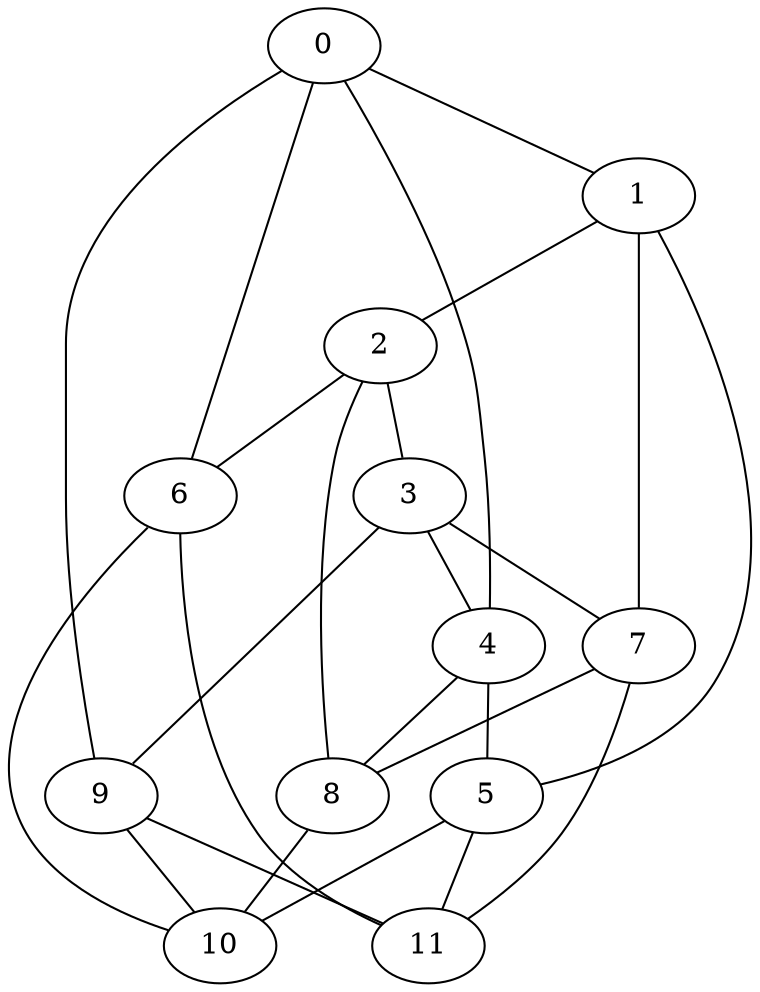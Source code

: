 graph g {0;1;2;3;4;5;6;7;8;9;10;11;0 -- 1;0 -- 4;0 -- 6;0 -- 9;1 -- 2;1 -- 5;1 -- 7;2 -- 3;2 -- 6;2 -- 8;3 -- 4;3 -- 7;3 -- 9;4 -- 5;4 -- 8;5 -- 10;5 -- 11;6 -- 10;6 -- 11;7 -- 8;7 -- 11;8 -- 10;9 -- 10;9 -- 11;}